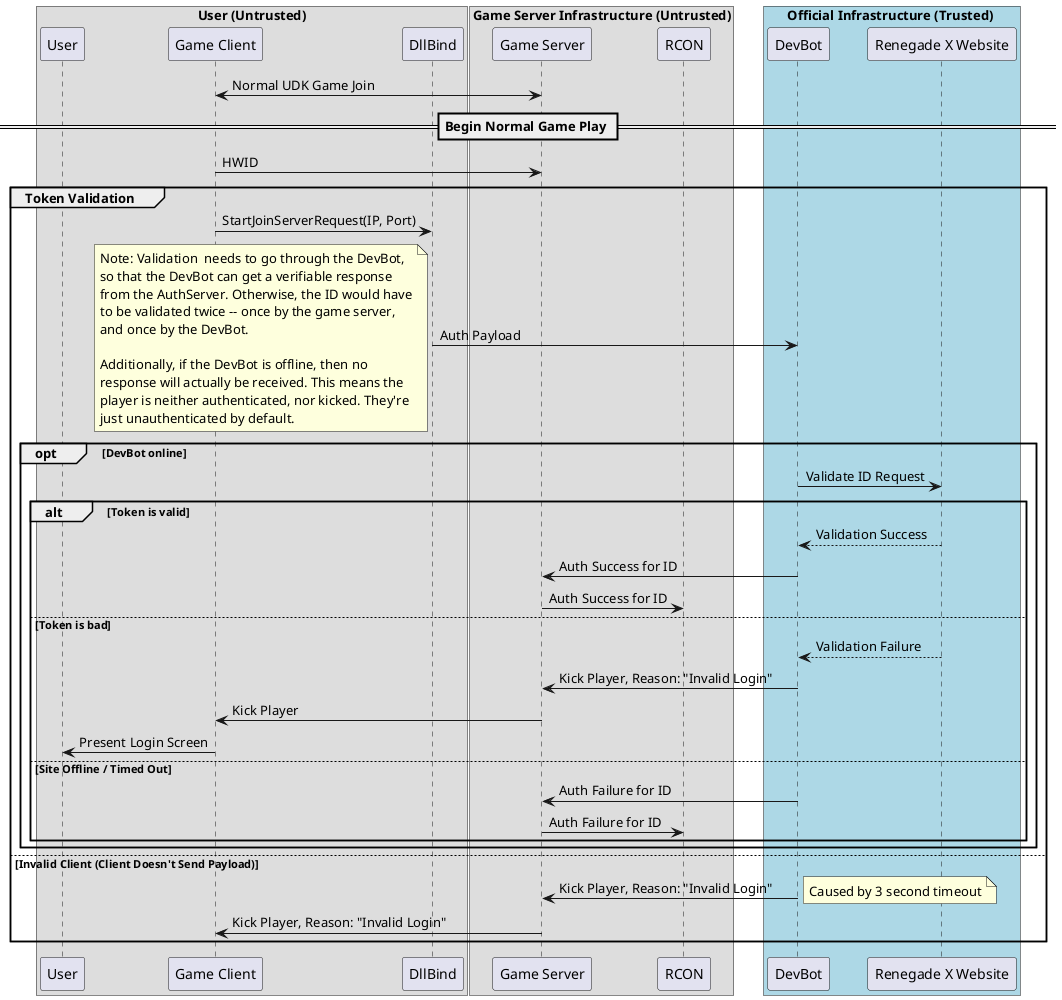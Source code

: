 @startuml

box User (Untrusted)
    participant User
    participant "Game Client" as Game
    participant DllBind
end box

box Game Server Infrastructure (Untrusted)
    participant "Game Server" as GameServer
    participant RCON
end box

box Official Infrastructure (Trusted) #LightBlue
    participant "DevBot" as DevBot
    participant "Renegade X Website" as AuthServer
end box

Game <-> GameServer: Normal UDK Game Join
== Begin Normal Game Play ==

Game -> GameServer: HWID

group Token Validation
    Game -> DllBind: StartJoinServerRequest(IP, Port)
    DllBind -> DevBot: Auth Payload
    note left
        Note: Validation  needs to go through the DevBot,
        so that the DevBot can get a verifiable response
        from the AuthServer. Otherwise, the ID would have
        to be validated twice -- once by the game server,
        and once by the DevBot.

        Additionally, if the DevBot is offline, then no
        response will actually be received. This means the
        player is neither authenticated, nor kicked. They're
        just unauthenticated by default.
    end note

    opt DevBot online
        DevBot -> AuthServer: Validate ID Request
        alt Token is valid
            AuthServer --> DevBot: Validation Success
            DevBot -> GameServer: Auth Success for ID
            GameServer -> RCON: Auth Success for ID
        else Token is bad
            AuthServer --> DevBot: Validation Failure
            DevBot -> GameServer: Kick Player, Reason: "Invalid Login"
            GameServer -> Game: Kick Player
            Game -> User: Present Login Screen
        else Site Offline / Timed Out
            DevBot -> GameServer: Auth Failure for ID
            GameServer -> RCON: Auth Failure for ID
        end
    end

else Invalid Client (Client Doesn't Send Payload)
    DevBot -> GameServer: Kick Player, Reason: "Invalid Login"
    note right: Caused by 3 second timeout
    GameServer -> Game: Kick Player, Reason: "Invalid Login"
end

@enduml